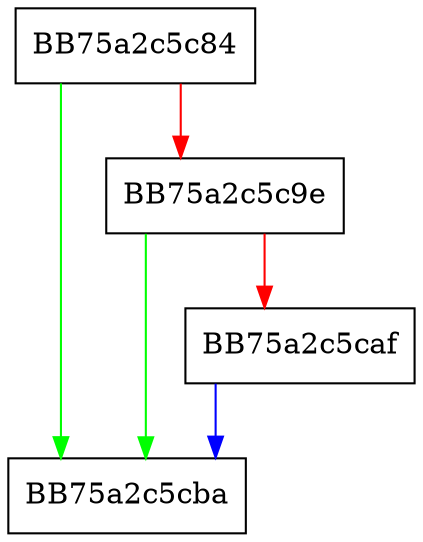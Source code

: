 digraph _Calculate_growth {
  node [shape="box"];
  graph [splines=ortho];
  BB75a2c5c84 -> BB75a2c5cba [color="green"];
  BB75a2c5c84 -> BB75a2c5c9e [color="red"];
  BB75a2c5c9e -> BB75a2c5cba [color="green"];
  BB75a2c5c9e -> BB75a2c5caf [color="red"];
  BB75a2c5caf -> BB75a2c5cba [color="blue"];
}